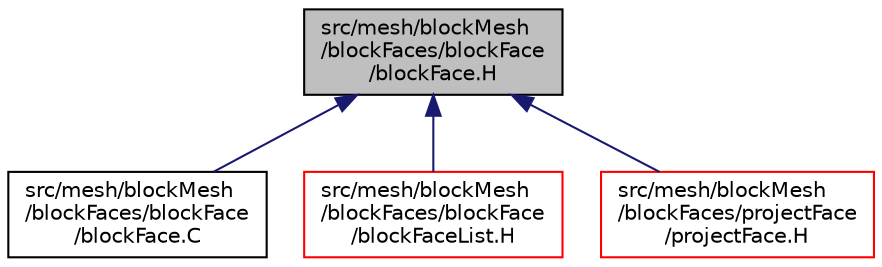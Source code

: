 digraph "src/mesh/blockMesh/blockFaces/blockFace/blockFace.H"
{
  bgcolor="transparent";
  edge [fontname="Helvetica",fontsize="10",labelfontname="Helvetica",labelfontsize="10"];
  node [fontname="Helvetica",fontsize="10",shape=record];
  Node1 [label="src/mesh/blockMesh\l/blockFaces/blockFace\l/blockFace.H",height=0.2,width=0.4,color="black", fillcolor="grey75", style="filled" fontcolor="black"];
  Node1 -> Node2 [dir="back",color="midnightblue",fontsize="10",style="solid",fontname="Helvetica"];
  Node2 [label="src/mesh/blockMesh\l/blockFaces/blockFace\l/blockFace.C",height=0.2,width=0.4,color="black",URL="$blockFace_8C.html"];
  Node1 -> Node3 [dir="back",color="midnightblue",fontsize="10",style="solid",fontname="Helvetica"];
  Node3 [label="src/mesh/blockMesh\l/blockFaces/blockFace\l/blockFaceList.H",height=0.2,width=0.4,color="red",URL="$blockFaceList_8H.html"];
  Node1 -> Node4 [dir="back",color="midnightblue",fontsize="10",style="solid",fontname="Helvetica"];
  Node4 [label="src/mesh/blockMesh\l/blockFaces/projectFace\l/projectFace.H",height=0.2,width=0.4,color="red",URL="$projectFace_8H.html"];
}
